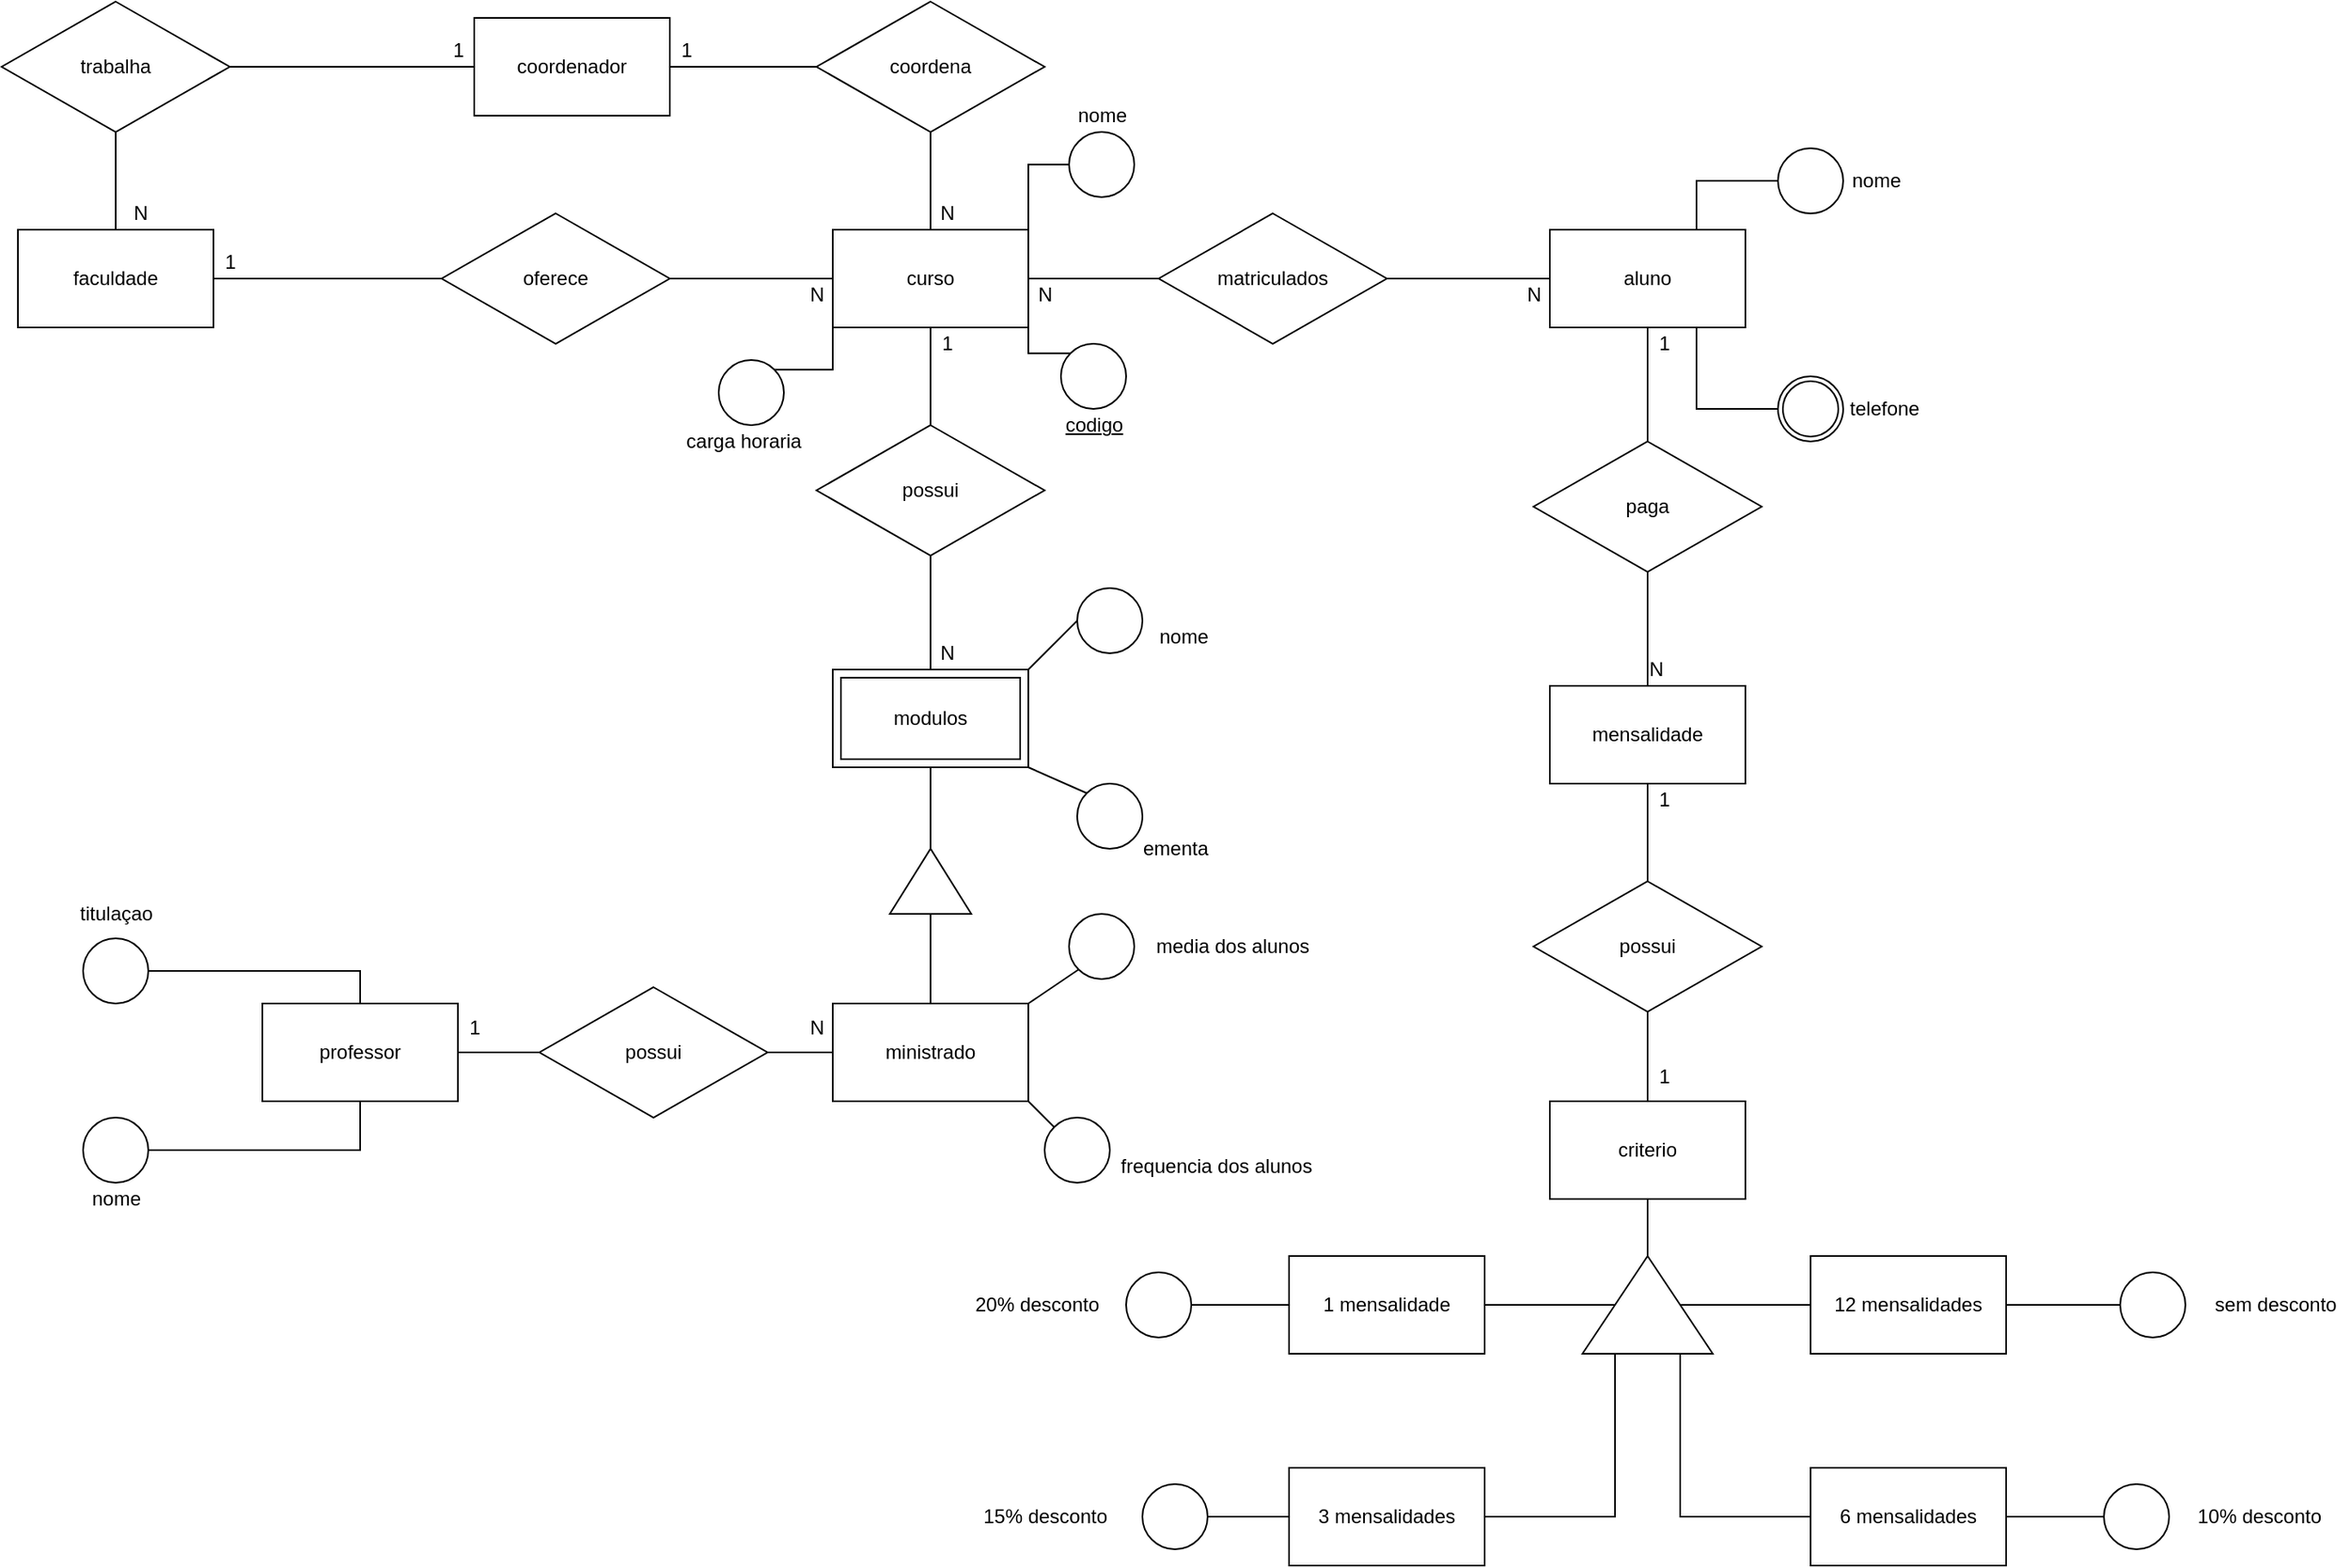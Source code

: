 <mxfile version="15.0.6" type="device"><diagram id="R2lEEEUBdFMjLlhIrx00" name="Page-1"><mxGraphModel dx="1824" dy="637" grid="1" gridSize="10" guides="1" tooltips="1" connect="1" arrows="1" fold="1" page="1" pageScale="1" pageWidth="850" pageHeight="1100" math="0" shadow="0" extFonts="Permanent Marker^https://fonts.googleapis.com/css?family=Permanent+Marker"><root><mxCell id="0"/><mxCell id="1" parent="0"/><mxCell id="W04-YDjvrYhvj0pNLYbB-28" style="edgeStyle=orthogonalEdgeStyle;rounded=0;orthogonalLoop=1;jettySize=auto;html=1;exitX=1;exitY=0.5;exitDx=0;exitDy=0;entryX=0;entryY=0.5;entryDx=0;entryDy=0;endArrow=none;endFill=0;" edge="1" parent="1" source="W04-YDjvrYhvj0pNLYbB-1" target="W04-YDjvrYhvj0pNLYbB-25"><mxGeometry relative="1" as="geometry"/></mxCell><mxCell id="W04-YDjvrYhvj0pNLYbB-1" value="coordenador" style="rounded=0;whiteSpace=wrap;html=1;" vertex="1" parent="1"><mxGeometry x="-120" y="210" width="120" height="60" as="geometry"/></mxCell><mxCell id="W04-YDjvrYhvj0pNLYbB-13" value="mensalidade" style="rounded=0;whiteSpace=wrap;html=1;" vertex="1" parent="1"><mxGeometry x="540" y="620" width="120" height="60" as="geometry"/></mxCell><mxCell id="W04-YDjvrYhvj0pNLYbB-36" style="edgeStyle=orthogonalEdgeStyle;rounded=0;orthogonalLoop=1;jettySize=auto;html=1;exitX=0;exitY=0.5;exitDx=0;exitDy=0;entryX=1;entryY=0.5;entryDx=0;entryDy=0;endArrow=none;endFill=0;" edge="1" parent="1" source="W04-YDjvrYhvj0pNLYbB-14" target="W04-YDjvrYhvj0pNLYbB-27"><mxGeometry relative="1" as="geometry"/></mxCell><mxCell id="W04-YDjvrYhvj0pNLYbB-40" style="edgeStyle=orthogonalEdgeStyle;rounded=0;orthogonalLoop=1;jettySize=auto;html=1;exitX=0.5;exitY=1;exitDx=0;exitDy=0;entryX=0.5;entryY=0;entryDx=0;entryDy=0;endArrow=none;endFill=0;" edge="1" parent="1" source="W04-YDjvrYhvj0pNLYbB-14" target="W04-YDjvrYhvj0pNLYbB-24"><mxGeometry relative="1" as="geometry"/></mxCell><mxCell id="W04-YDjvrYhvj0pNLYbB-14" value="aluno" style="rounded=0;whiteSpace=wrap;html=1;" vertex="1" parent="1"><mxGeometry x="540" y="340" width="120" height="60" as="geometry"/></mxCell><mxCell id="W04-YDjvrYhvj0pNLYbB-148" style="edgeStyle=orthogonalEdgeStyle;rounded=0;orthogonalLoop=1;jettySize=auto;html=1;exitX=1;exitY=0.5;exitDx=0;exitDy=0;entryX=0;entryY=0.5;entryDx=0;entryDy=0;endArrow=none;endFill=0;" edge="1" parent="1" source="W04-YDjvrYhvj0pNLYbB-15" target="W04-YDjvrYhvj0pNLYbB-26"><mxGeometry relative="1" as="geometry"/></mxCell><mxCell id="W04-YDjvrYhvj0pNLYbB-149" style="edgeStyle=orthogonalEdgeStyle;rounded=0;orthogonalLoop=1;jettySize=auto;html=1;exitX=0.5;exitY=0;exitDx=0;exitDy=0;entryX=0.5;entryY=1;entryDx=0;entryDy=0;endArrow=none;endFill=0;" edge="1" parent="1" source="W04-YDjvrYhvj0pNLYbB-15" target="W04-YDjvrYhvj0pNLYbB-147"><mxGeometry relative="1" as="geometry"/></mxCell><mxCell id="W04-YDjvrYhvj0pNLYbB-15" value="faculdade" style="rounded=0;whiteSpace=wrap;html=1;" vertex="1" parent="1"><mxGeometry x="-400" y="340" width="120" height="60" as="geometry"/></mxCell><mxCell id="W04-YDjvrYhvj0pNLYbB-30" style="edgeStyle=orthogonalEdgeStyle;rounded=0;orthogonalLoop=1;jettySize=auto;html=1;exitX=0;exitY=0.5;exitDx=0;exitDy=0;entryX=1;entryY=0.5;entryDx=0;entryDy=0;endArrow=none;endFill=0;" edge="1" parent="1" source="W04-YDjvrYhvj0pNLYbB-16" target="W04-YDjvrYhvj0pNLYbB-26"><mxGeometry relative="1" as="geometry"/></mxCell><mxCell id="W04-YDjvrYhvj0pNLYbB-16" value="curso" style="rounded=0;whiteSpace=wrap;html=1;" vertex="1" parent="1"><mxGeometry x="100" y="340" width="120" height="60" as="geometry"/></mxCell><mxCell id="W04-YDjvrYhvj0pNLYbB-20" value="professor" style="rounded=0;whiteSpace=wrap;html=1;" vertex="1" parent="1"><mxGeometry x="-250" y="815" width="120" height="60" as="geometry"/></mxCell><mxCell id="W04-YDjvrYhvj0pNLYbB-107" style="edgeStyle=orthogonalEdgeStyle;rounded=0;orthogonalLoop=1;jettySize=auto;html=1;exitX=0.5;exitY=0;exitDx=0;exitDy=0;entryX=0.5;entryY=1;entryDx=0;entryDy=0;endArrow=none;endFill=0;" edge="1" parent="1" source="W04-YDjvrYhvj0pNLYbB-21" target="W04-YDjvrYhvj0pNLYbB-16"><mxGeometry relative="1" as="geometry"/></mxCell><mxCell id="W04-YDjvrYhvj0pNLYbB-109" style="edgeStyle=orthogonalEdgeStyle;rounded=0;orthogonalLoop=1;jettySize=auto;html=1;exitX=0.5;exitY=1;exitDx=0;exitDy=0;entryX=0.5;entryY=0;entryDx=0;entryDy=0;endArrow=none;endFill=0;" edge="1" parent="1" source="W04-YDjvrYhvj0pNLYbB-21" target="W04-YDjvrYhvj0pNLYbB-61"><mxGeometry relative="1" as="geometry"/></mxCell><mxCell id="W04-YDjvrYhvj0pNLYbB-21" value="possui" style="rhombus;whiteSpace=wrap;html=1;" vertex="1" parent="1"><mxGeometry x="90" y="460" width="140" height="80" as="geometry"/></mxCell><mxCell id="W04-YDjvrYhvj0pNLYbB-76" style="edgeStyle=orthogonalEdgeStyle;rounded=0;orthogonalLoop=1;jettySize=auto;html=1;exitX=0.5;exitY=0;exitDx=0;exitDy=0;entryX=0.5;entryY=1;entryDx=0;entryDy=0;endArrow=none;endFill=0;" edge="1" parent="1" source="W04-YDjvrYhvj0pNLYbB-23" target="W04-YDjvrYhvj0pNLYbB-13"><mxGeometry relative="1" as="geometry"/></mxCell><mxCell id="W04-YDjvrYhvj0pNLYbB-79" style="edgeStyle=orthogonalEdgeStyle;rounded=0;orthogonalLoop=1;jettySize=auto;html=1;exitX=0.5;exitY=1;exitDx=0;exitDy=0;entryX=0.5;entryY=0;entryDx=0;entryDy=0;endArrow=none;endFill=0;" edge="1" parent="1" source="W04-YDjvrYhvj0pNLYbB-23" target="W04-YDjvrYhvj0pNLYbB-75"><mxGeometry relative="1" as="geometry"/></mxCell><mxCell id="W04-YDjvrYhvj0pNLYbB-23" value="possui" style="rhombus;whiteSpace=wrap;html=1;" vertex="1" parent="1"><mxGeometry x="530" y="740" width="140" height="80" as="geometry"/></mxCell><mxCell id="W04-YDjvrYhvj0pNLYbB-41" style="edgeStyle=orthogonalEdgeStyle;rounded=0;orthogonalLoop=1;jettySize=auto;html=1;exitX=0.5;exitY=1;exitDx=0;exitDy=0;entryX=0.5;entryY=0;entryDx=0;entryDy=0;endArrow=none;endFill=0;" edge="1" parent="1" source="W04-YDjvrYhvj0pNLYbB-24" target="W04-YDjvrYhvj0pNLYbB-13"><mxGeometry relative="1" as="geometry"/></mxCell><mxCell id="W04-YDjvrYhvj0pNLYbB-24" value="paga" style="rhombus;whiteSpace=wrap;html=1;" vertex="1" parent="1"><mxGeometry x="530" y="470" width="140" height="80" as="geometry"/></mxCell><mxCell id="W04-YDjvrYhvj0pNLYbB-29" style="edgeStyle=orthogonalEdgeStyle;rounded=0;orthogonalLoop=1;jettySize=auto;html=1;exitX=0.5;exitY=1;exitDx=0;exitDy=0;entryX=0.5;entryY=0;entryDx=0;entryDy=0;endArrow=none;endFill=0;" edge="1" parent="1" source="W04-YDjvrYhvj0pNLYbB-25" target="W04-YDjvrYhvj0pNLYbB-16"><mxGeometry relative="1" as="geometry"/></mxCell><mxCell id="W04-YDjvrYhvj0pNLYbB-25" value="coordena" style="rhombus;whiteSpace=wrap;html=1;" vertex="1" parent="1"><mxGeometry x="90" y="200" width="140" height="80" as="geometry"/></mxCell><mxCell id="W04-YDjvrYhvj0pNLYbB-26" value="oferece" style="rhombus;whiteSpace=wrap;html=1;" vertex="1" parent="1"><mxGeometry x="-140" y="330" width="140" height="80" as="geometry"/></mxCell><mxCell id="W04-YDjvrYhvj0pNLYbB-37" style="edgeStyle=orthogonalEdgeStyle;rounded=0;orthogonalLoop=1;jettySize=auto;html=1;exitX=0;exitY=0.5;exitDx=0;exitDy=0;entryX=1;entryY=0.5;entryDx=0;entryDy=0;endArrow=none;endFill=0;" edge="1" parent="1" source="W04-YDjvrYhvj0pNLYbB-27" target="W04-YDjvrYhvj0pNLYbB-16"><mxGeometry relative="1" as="geometry"/></mxCell><mxCell id="W04-YDjvrYhvj0pNLYbB-27" value="matriculados" style="rhombus;whiteSpace=wrap;html=1;" vertex="1" parent="1"><mxGeometry x="300" y="330" width="140" height="80" as="geometry"/></mxCell><mxCell id="W04-YDjvrYhvj0pNLYbB-32" value="1" style="text;html=1;align=center;verticalAlign=middle;resizable=0;points=[];autosize=1;strokeColor=none;fillColor=none;" vertex="1" parent="1"><mxGeometry y="220" width="20" height="20" as="geometry"/></mxCell><mxCell id="W04-YDjvrYhvj0pNLYbB-33" value="N" style="text;html=1;align=center;verticalAlign=middle;resizable=0;points=[];autosize=1;strokeColor=none;fillColor=none;" vertex="1" parent="1"><mxGeometry x="160" y="320" width="20" height="20" as="geometry"/></mxCell><mxCell id="W04-YDjvrYhvj0pNLYbB-35" value="N" style="text;html=1;align=center;verticalAlign=middle;resizable=0;points=[];autosize=1;strokeColor=none;fillColor=none;" vertex="1" parent="1"><mxGeometry x="80" y="370" width="20" height="20" as="geometry"/></mxCell><mxCell id="W04-YDjvrYhvj0pNLYbB-38" value="N" style="text;html=1;align=center;verticalAlign=middle;resizable=0;points=[];autosize=1;strokeColor=none;fillColor=none;" vertex="1" parent="1"><mxGeometry x="520" y="370" width="20" height="20" as="geometry"/></mxCell><mxCell id="W04-YDjvrYhvj0pNLYbB-39" value="N" style="text;html=1;align=center;verticalAlign=middle;resizable=0;points=[];autosize=1;strokeColor=none;fillColor=none;" vertex="1" parent="1"><mxGeometry x="220" y="370" width="20" height="20" as="geometry"/></mxCell><mxCell id="W04-YDjvrYhvj0pNLYbB-57" value="1" style="text;html=1;align=center;verticalAlign=middle;resizable=0;points=[];autosize=1;strokeColor=none;fillColor=none;" vertex="1" parent="1"><mxGeometry x="600" y="400" width="20" height="20" as="geometry"/></mxCell><mxCell id="W04-YDjvrYhvj0pNLYbB-58" value="N" style="text;html=1;align=center;verticalAlign=middle;resizable=0;points=[];autosize=1;strokeColor=none;fillColor=none;" vertex="1" parent="1"><mxGeometry x="595" y="600" width="20" height="20" as="geometry"/></mxCell><mxCell id="W04-YDjvrYhvj0pNLYbB-61" value="modulos" style="shape=ext;margin=3;double=1;whiteSpace=wrap;html=1;align=center;" vertex="1" parent="1"><mxGeometry x="100" y="610" width="120" height="60" as="geometry"/></mxCell><mxCell id="W04-YDjvrYhvj0pNLYbB-71" style="edgeStyle=orthogonalEdgeStyle;rounded=0;orthogonalLoop=1;jettySize=auto;html=1;exitX=0;exitY=0;exitDx=0;exitDy=0;entryX=1;entryY=1;entryDx=0;entryDy=0;endArrow=none;endFill=0;" edge="1" parent="1" source="W04-YDjvrYhvj0pNLYbB-67" target="W04-YDjvrYhvj0pNLYbB-16"><mxGeometry relative="1" as="geometry"/></mxCell><mxCell id="W04-YDjvrYhvj0pNLYbB-67" value="" style="ellipse;whiteSpace=wrap;html=1;align=center;" vertex="1" parent="1"><mxGeometry x="240" y="410" width="40" height="40" as="geometry"/></mxCell><mxCell id="W04-YDjvrYhvj0pNLYbB-68" value="&lt;u&gt;codigo&lt;/u&gt;" style="text;html=1;align=center;verticalAlign=middle;resizable=0;points=[];autosize=1;strokeColor=none;fillColor=none;" vertex="1" parent="1"><mxGeometry x="235" y="450" width="50" height="20" as="geometry"/></mxCell><mxCell id="W04-YDjvrYhvj0pNLYbB-74" style="edgeStyle=orthogonalEdgeStyle;rounded=0;orthogonalLoop=1;jettySize=auto;html=1;exitX=0;exitY=0.5;exitDx=0;exitDy=0;entryX=1;entryY=0;entryDx=0;entryDy=0;endArrow=none;endFill=0;" edge="1" parent="1" source="W04-YDjvrYhvj0pNLYbB-72" target="W04-YDjvrYhvj0pNLYbB-16"><mxGeometry relative="1" as="geometry"/></mxCell><mxCell id="W04-YDjvrYhvj0pNLYbB-72" value="" style="ellipse;whiteSpace=wrap;html=1;align=center;" vertex="1" parent="1"><mxGeometry x="245" y="280" width="40" height="40" as="geometry"/></mxCell><mxCell id="W04-YDjvrYhvj0pNLYbB-81" style="edgeStyle=orthogonalEdgeStyle;rounded=0;orthogonalLoop=1;jettySize=auto;html=1;exitX=0.5;exitY=1;exitDx=0;exitDy=0;entryX=1;entryY=0.5;entryDx=0;entryDy=0;endArrow=none;endFill=0;" edge="1" parent="1" source="W04-YDjvrYhvj0pNLYbB-75" target="W04-YDjvrYhvj0pNLYbB-80"><mxGeometry relative="1" as="geometry"/></mxCell><mxCell id="W04-YDjvrYhvj0pNLYbB-75" value="criterio&lt;br&gt;" style="rounded=0;whiteSpace=wrap;html=1;" vertex="1" parent="1"><mxGeometry x="540" y="875" width="120" height="60" as="geometry"/></mxCell><mxCell id="W04-YDjvrYhvj0pNLYbB-77" value="1" style="text;html=1;align=center;verticalAlign=middle;resizable=0;points=[];autosize=1;strokeColor=none;fillColor=none;" vertex="1" parent="1"><mxGeometry x="600" y="680" width="20" height="20" as="geometry"/></mxCell><mxCell id="W04-YDjvrYhvj0pNLYbB-78" value="1" style="text;html=1;align=center;verticalAlign=middle;resizable=0;points=[];autosize=1;strokeColor=none;fillColor=none;" vertex="1" parent="1"><mxGeometry x="600" y="850" width="20" height="20" as="geometry"/></mxCell><mxCell id="W04-YDjvrYhvj0pNLYbB-86" style="edgeStyle=orthogonalEdgeStyle;rounded=0;orthogonalLoop=1;jettySize=auto;html=1;exitX=0.5;exitY=1;exitDx=0;exitDy=0;entryX=0;entryY=0.5;entryDx=0;entryDy=0;endArrow=none;endFill=0;" edge="1" parent="1" source="W04-YDjvrYhvj0pNLYbB-80" target="W04-YDjvrYhvj0pNLYbB-85"><mxGeometry relative="1" as="geometry"/></mxCell><mxCell id="W04-YDjvrYhvj0pNLYbB-87" style="edgeStyle=orthogonalEdgeStyle;rounded=0;orthogonalLoop=1;jettySize=auto;html=1;exitX=0;exitY=0.75;exitDx=0;exitDy=0;entryX=0;entryY=0.5;entryDx=0;entryDy=0;endArrow=none;endFill=0;" edge="1" parent="1" source="W04-YDjvrYhvj0pNLYbB-80" target="W04-YDjvrYhvj0pNLYbB-84"><mxGeometry relative="1" as="geometry"/></mxCell><mxCell id="W04-YDjvrYhvj0pNLYbB-88" style="edgeStyle=orthogonalEdgeStyle;rounded=0;orthogonalLoop=1;jettySize=auto;html=1;exitX=0;exitY=0.25;exitDx=0;exitDy=0;entryX=1;entryY=0.5;entryDx=0;entryDy=0;endArrow=none;endFill=0;" edge="1" parent="1" source="W04-YDjvrYhvj0pNLYbB-80" target="W04-YDjvrYhvj0pNLYbB-83"><mxGeometry relative="1" as="geometry"/></mxCell><mxCell id="W04-YDjvrYhvj0pNLYbB-89" style="edgeStyle=orthogonalEdgeStyle;rounded=0;orthogonalLoop=1;jettySize=auto;html=1;exitX=0.5;exitY=0;exitDx=0;exitDy=0;entryX=1;entryY=0.5;entryDx=0;entryDy=0;endArrow=none;endFill=0;" edge="1" parent="1" source="W04-YDjvrYhvj0pNLYbB-80" target="W04-YDjvrYhvj0pNLYbB-82"><mxGeometry relative="1" as="geometry"/></mxCell><mxCell id="W04-YDjvrYhvj0pNLYbB-80" value="" style="triangle;whiteSpace=wrap;html=1;direction=north;" vertex="1" parent="1"><mxGeometry x="560" y="970" width="80" height="60" as="geometry"/></mxCell><mxCell id="W04-YDjvrYhvj0pNLYbB-97" value="" style="edgeStyle=orthogonalEdgeStyle;rounded=0;orthogonalLoop=1;jettySize=auto;html=1;endArrow=none;endFill=0;" edge="1" parent="1" source="W04-YDjvrYhvj0pNLYbB-82" target="W04-YDjvrYhvj0pNLYbB-93"><mxGeometry relative="1" as="geometry"/></mxCell><mxCell id="W04-YDjvrYhvj0pNLYbB-82" value="1 mensalidade" style="rounded=0;whiteSpace=wrap;html=1;" vertex="1" parent="1"><mxGeometry x="380" y="970" width="120" height="60" as="geometry"/></mxCell><mxCell id="W04-YDjvrYhvj0pNLYbB-96" value="" style="edgeStyle=orthogonalEdgeStyle;rounded=0;orthogonalLoop=1;jettySize=auto;html=1;endArrow=none;endFill=0;" edge="1" parent="1" source="W04-YDjvrYhvj0pNLYbB-83" target="W04-YDjvrYhvj0pNLYbB-91"><mxGeometry relative="1" as="geometry"/></mxCell><mxCell id="W04-YDjvrYhvj0pNLYbB-83" value="3 mensalidades" style="rounded=0;whiteSpace=wrap;html=1;" vertex="1" parent="1"><mxGeometry x="380" y="1100" width="120" height="60" as="geometry"/></mxCell><mxCell id="W04-YDjvrYhvj0pNLYbB-95" value="" style="edgeStyle=orthogonalEdgeStyle;rounded=0;orthogonalLoop=1;jettySize=auto;html=1;endArrow=none;endFill=0;" edge="1" parent="1" source="W04-YDjvrYhvj0pNLYbB-84" target="W04-YDjvrYhvj0pNLYbB-90"><mxGeometry relative="1" as="geometry"/></mxCell><mxCell id="W04-YDjvrYhvj0pNLYbB-84" value="6 mensalidades" style="rounded=0;whiteSpace=wrap;html=1;" vertex="1" parent="1"><mxGeometry x="700" y="1100" width="120" height="60" as="geometry"/></mxCell><mxCell id="W04-YDjvrYhvj0pNLYbB-94" style="edgeStyle=orthogonalEdgeStyle;rounded=0;orthogonalLoop=1;jettySize=auto;html=1;exitX=1;exitY=0.5;exitDx=0;exitDy=0;entryX=0;entryY=0.5;entryDx=0;entryDy=0;endArrow=none;endFill=0;" edge="1" parent="1" source="W04-YDjvrYhvj0pNLYbB-85" target="W04-YDjvrYhvj0pNLYbB-92"><mxGeometry relative="1" as="geometry"/></mxCell><mxCell id="W04-YDjvrYhvj0pNLYbB-85" value="12 mensalidades" style="rounded=0;whiteSpace=wrap;html=1;" vertex="1" parent="1"><mxGeometry x="700" y="970" width="120" height="60" as="geometry"/></mxCell><mxCell id="W04-YDjvrYhvj0pNLYbB-90" value="" style="ellipse;whiteSpace=wrap;html=1;align=center;" vertex="1" parent="1"><mxGeometry x="880" y="1110" width="40" height="40" as="geometry"/></mxCell><mxCell id="W04-YDjvrYhvj0pNLYbB-91" value="" style="ellipse;whiteSpace=wrap;html=1;align=center;" vertex="1" parent="1"><mxGeometry x="290" y="1110" width="40" height="40" as="geometry"/></mxCell><mxCell id="W04-YDjvrYhvj0pNLYbB-92" value="" style="ellipse;whiteSpace=wrap;html=1;align=center;" vertex="1" parent="1"><mxGeometry x="890" y="980" width="40" height="40" as="geometry"/></mxCell><mxCell id="W04-YDjvrYhvj0pNLYbB-93" value="" style="ellipse;whiteSpace=wrap;html=1;align=center;" vertex="1" parent="1"><mxGeometry x="280" y="980" width="40" height="40" as="geometry"/></mxCell><mxCell id="W04-YDjvrYhvj0pNLYbB-98" value="20% desconto&lt;br&gt;" style="text;html=1;align=center;verticalAlign=middle;resizable=0;points=[];autosize=1;strokeColor=none;fillColor=none;" vertex="1" parent="1"><mxGeometry x="180" y="990" width="90" height="20" as="geometry"/></mxCell><mxCell id="W04-YDjvrYhvj0pNLYbB-99" value="15% desconto&lt;br&gt;" style="text;html=1;align=center;verticalAlign=middle;resizable=0;points=[];autosize=1;strokeColor=none;fillColor=none;" vertex="1" parent="1"><mxGeometry x="185" y="1120" width="90" height="20" as="geometry"/></mxCell><mxCell id="W04-YDjvrYhvj0pNLYbB-100" value="10% desconto" style="text;html=1;align=center;verticalAlign=middle;resizable=0;points=[];autosize=1;strokeColor=none;fillColor=none;" vertex="1" parent="1"><mxGeometry x="930" y="1120" width="90" height="20" as="geometry"/></mxCell><mxCell id="W04-YDjvrYhvj0pNLYbB-101" value="sem desconto" style="text;html=1;align=center;verticalAlign=middle;resizable=0;points=[];autosize=1;strokeColor=none;fillColor=none;" vertex="1" parent="1"><mxGeometry x="940" y="990" width="90" height="20" as="geometry"/></mxCell><mxCell id="W04-YDjvrYhvj0pNLYbB-102" value="nome" style="text;html=1;align=center;verticalAlign=middle;resizable=0;points=[];autosize=1;strokeColor=none;fillColor=none;" vertex="1" parent="1"><mxGeometry x="240" y="260" width="50" height="20" as="geometry"/></mxCell><mxCell id="W04-YDjvrYhvj0pNLYbB-103" value="carga horaria" style="text;html=1;align=center;verticalAlign=middle;resizable=0;points=[];autosize=1;strokeColor=none;fillColor=none;" vertex="1" parent="1"><mxGeometry y="460" width="90" height="20" as="geometry"/></mxCell><mxCell id="W04-YDjvrYhvj0pNLYbB-106" style="edgeStyle=orthogonalEdgeStyle;rounded=0;orthogonalLoop=1;jettySize=auto;html=1;exitX=1;exitY=0;exitDx=0;exitDy=0;entryX=0;entryY=1;entryDx=0;entryDy=0;endArrow=none;endFill=0;" edge="1" parent="1" source="W04-YDjvrYhvj0pNLYbB-104" target="W04-YDjvrYhvj0pNLYbB-16"><mxGeometry relative="1" as="geometry"/></mxCell><mxCell id="W04-YDjvrYhvj0pNLYbB-104" value="" style="ellipse;whiteSpace=wrap;html=1;align=center;" vertex="1" parent="1"><mxGeometry x="30" y="420" width="40" height="40" as="geometry"/></mxCell><mxCell id="W04-YDjvrYhvj0pNLYbB-108" value="1" style="text;html=1;align=center;verticalAlign=middle;resizable=0;points=[];autosize=1;strokeColor=none;fillColor=none;" vertex="1" parent="1"><mxGeometry x="160" y="400" width="20" height="20" as="geometry"/></mxCell><mxCell id="W04-YDjvrYhvj0pNLYbB-110" value="N" style="text;html=1;align=center;verticalAlign=middle;resizable=0;points=[];autosize=1;strokeColor=none;fillColor=none;" vertex="1" parent="1"><mxGeometry x="160" y="590" width="20" height="20" as="geometry"/></mxCell><mxCell id="W04-YDjvrYhvj0pNLYbB-113" style="edgeStyle=orthogonalEdgeStyle;rounded=0;orthogonalLoop=1;jettySize=auto;html=1;exitX=1;exitY=0.5;exitDx=0;exitDy=0;entryX=0.5;entryY=1;entryDx=0;entryDy=0;endArrow=none;endFill=0;" edge="1" parent="1" source="W04-YDjvrYhvj0pNLYbB-111" target="W04-YDjvrYhvj0pNLYbB-61"><mxGeometry relative="1" as="geometry"/></mxCell><mxCell id="W04-YDjvrYhvj0pNLYbB-114" style="edgeStyle=orthogonalEdgeStyle;rounded=0;orthogonalLoop=1;jettySize=auto;html=1;exitX=0;exitY=0.5;exitDx=0;exitDy=0;entryX=0.5;entryY=0;entryDx=0;entryDy=0;endArrow=none;endFill=0;" edge="1" parent="1" source="W04-YDjvrYhvj0pNLYbB-111" target="W04-YDjvrYhvj0pNLYbB-112"><mxGeometry relative="1" as="geometry"/></mxCell><mxCell id="W04-YDjvrYhvj0pNLYbB-111" value="" style="triangle;whiteSpace=wrap;html=1;direction=north;" vertex="1" parent="1"><mxGeometry x="135" y="720" width="50" height="40" as="geometry"/></mxCell><mxCell id="W04-YDjvrYhvj0pNLYbB-112" value="ministrado" style="rounded=0;whiteSpace=wrap;html=1;" vertex="1" parent="1"><mxGeometry x="100" y="815" width="120" height="60" as="geometry"/></mxCell><mxCell id="W04-YDjvrYhvj0pNLYbB-117" style="rounded=0;orthogonalLoop=1;jettySize=auto;html=1;exitX=0;exitY=1;exitDx=0;exitDy=0;entryX=1;entryY=0;entryDx=0;entryDy=0;endArrow=none;endFill=0;" edge="1" parent="1" source="W04-YDjvrYhvj0pNLYbB-115" target="W04-YDjvrYhvj0pNLYbB-112"><mxGeometry relative="1" as="geometry"/></mxCell><mxCell id="W04-YDjvrYhvj0pNLYbB-115" value="" style="ellipse;whiteSpace=wrap;html=1;align=center;" vertex="1" parent="1"><mxGeometry x="245" y="760" width="40" height="40" as="geometry"/></mxCell><mxCell id="W04-YDjvrYhvj0pNLYbB-118" value="media dos alunos" style="text;html=1;align=center;verticalAlign=middle;resizable=0;points=[];autosize=1;strokeColor=none;fillColor=none;" vertex="1" parent="1"><mxGeometry x="290" y="770" width="110" height="20" as="geometry"/></mxCell><mxCell id="W04-YDjvrYhvj0pNLYbB-120" style="edgeStyle=none;rounded=0;orthogonalLoop=1;jettySize=auto;html=1;exitX=0;exitY=0;exitDx=0;exitDy=0;entryX=1;entryY=1;entryDx=0;entryDy=0;endArrow=none;endFill=0;" edge="1" parent="1" source="W04-YDjvrYhvj0pNLYbB-119" target="W04-YDjvrYhvj0pNLYbB-112"><mxGeometry relative="1" as="geometry"/></mxCell><mxCell id="W04-YDjvrYhvj0pNLYbB-119" value="" style="ellipse;whiteSpace=wrap;html=1;align=center;" vertex="1" parent="1"><mxGeometry x="230" y="885" width="40" height="40" as="geometry"/></mxCell><mxCell id="W04-YDjvrYhvj0pNLYbB-121" value="frequencia dos alunos" style="text;html=1;align=center;verticalAlign=middle;resizable=0;points=[];autosize=1;strokeColor=none;fillColor=none;" vertex="1" parent="1"><mxGeometry x="270" y="905" width="130" height="20" as="geometry"/></mxCell><mxCell id="W04-YDjvrYhvj0pNLYbB-123" value="1" style="text;html=1;align=center;verticalAlign=middle;resizable=0;points=[];autosize=1;strokeColor=none;fillColor=none;" vertex="1" parent="1"><mxGeometry x="-130" y="820" width="20" height="20" as="geometry"/></mxCell><mxCell id="W04-YDjvrYhvj0pNLYbB-124" value="N" style="text;html=1;align=center;verticalAlign=middle;resizable=0;points=[];autosize=1;strokeColor=none;fillColor=none;" vertex="1" parent="1"><mxGeometry x="80" y="820" width="20" height="20" as="geometry"/></mxCell><mxCell id="W04-YDjvrYhvj0pNLYbB-126" style="edgeStyle=none;rounded=0;orthogonalLoop=1;jettySize=auto;html=1;exitX=1;exitY=0.5;exitDx=0;exitDy=0;entryX=0;entryY=0.5;entryDx=0;entryDy=0;endArrow=none;endFill=0;" edge="1" parent="1" source="W04-YDjvrYhvj0pNLYbB-125" target="W04-YDjvrYhvj0pNLYbB-112"><mxGeometry relative="1" as="geometry"/></mxCell><mxCell id="W04-YDjvrYhvj0pNLYbB-127" style="edgeStyle=none;rounded=0;orthogonalLoop=1;jettySize=auto;html=1;exitX=0;exitY=0.5;exitDx=0;exitDy=0;entryX=1;entryY=0.5;entryDx=0;entryDy=0;endArrow=none;endFill=0;" edge="1" parent="1" source="W04-YDjvrYhvj0pNLYbB-125" target="W04-YDjvrYhvj0pNLYbB-20"><mxGeometry relative="1" as="geometry"/></mxCell><mxCell id="W04-YDjvrYhvj0pNLYbB-125" value="possui" style="rhombus;whiteSpace=wrap;html=1;" vertex="1" parent="1"><mxGeometry x="-80" y="805" width="140" height="80" as="geometry"/></mxCell><mxCell id="W04-YDjvrYhvj0pNLYbB-129" style="edgeStyle=none;rounded=0;orthogonalLoop=1;jettySize=auto;html=1;exitX=0;exitY=0.5;exitDx=0;exitDy=0;entryX=1;entryY=0;entryDx=0;entryDy=0;endArrow=none;endFill=0;" edge="1" parent="1" source="W04-YDjvrYhvj0pNLYbB-128" target="W04-YDjvrYhvj0pNLYbB-61"><mxGeometry relative="1" as="geometry"/></mxCell><mxCell id="W04-YDjvrYhvj0pNLYbB-128" value="" style="ellipse;whiteSpace=wrap;html=1;align=center;" vertex="1" parent="1"><mxGeometry x="250" y="560" width="40" height="40" as="geometry"/></mxCell><mxCell id="W04-YDjvrYhvj0pNLYbB-130" value="nome" style="text;html=1;align=center;verticalAlign=middle;resizable=0;points=[];autosize=1;strokeColor=none;fillColor=none;" vertex="1" parent="1"><mxGeometry x="290" y="580" width="50" height="20" as="geometry"/></mxCell><mxCell id="W04-YDjvrYhvj0pNLYbB-132" style="edgeStyle=none;rounded=0;orthogonalLoop=1;jettySize=auto;html=1;exitX=0;exitY=0;exitDx=0;exitDy=0;entryX=1;entryY=1;entryDx=0;entryDy=0;endArrow=none;endFill=0;" edge="1" parent="1" source="W04-YDjvrYhvj0pNLYbB-131" target="W04-YDjvrYhvj0pNLYbB-61"><mxGeometry relative="1" as="geometry"/></mxCell><mxCell id="W04-YDjvrYhvj0pNLYbB-131" value="" style="ellipse;whiteSpace=wrap;html=1;align=center;" vertex="1" parent="1"><mxGeometry x="250" y="680" width="40" height="40" as="geometry"/></mxCell><mxCell id="W04-YDjvrYhvj0pNLYbB-136" value="ementa" style="text;html=1;align=center;verticalAlign=middle;resizable=0;points=[];autosize=1;strokeColor=none;fillColor=none;" vertex="1" parent="1"><mxGeometry x="280" y="710" width="60" height="20" as="geometry"/></mxCell><mxCell id="W04-YDjvrYhvj0pNLYbB-144" style="edgeStyle=orthogonalEdgeStyle;rounded=0;orthogonalLoop=1;jettySize=auto;html=1;exitX=1;exitY=0.5;exitDx=0;exitDy=0;entryX=0.5;entryY=1;entryDx=0;entryDy=0;endArrow=none;endFill=0;" edge="1" parent="1" source="W04-YDjvrYhvj0pNLYbB-141" target="W04-YDjvrYhvj0pNLYbB-20"><mxGeometry relative="1" as="geometry"/></mxCell><mxCell id="W04-YDjvrYhvj0pNLYbB-141" value="" style="ellipse;whiteSpace=wrap;html=1;align=center;" vertex="1" parent="1"><mxGeometry x="-360" y="885" width="40" height="40" as="geometry"/></mxCell><mxCell id="W04-YDjvrYhvj0pNLYbB-143" style="edgeStyle=orthogonalEdgeStyle;rounded=0;orthogonalLoop=1;jettySize=auto;html=1;exitX=1;exitY=0.5;exitDx=0;exitDy=0;entryX=0.5;entryY=0;entryDx=0;entryDy=0;endArrow=none;endFill=0;" edge="1" parent="1" source="W04-YDjvrYhvj0pNLYbB-142" target="W04-YDjvrYhvj0pNLYbB-20"><mxGeometry relative="1" as="geometry"/></mxCell><mxCell id="W04-YDjvrYhvj0pNLYbB-142" value="" style="ellipse;whiteSpace=wrap;html=1;align=center;" vertex="1" parent="1"><mxGeometry x="-360" y="775" width="40" height="40" as="geometry"/></mxCell><mxCell id="W04-YDjvrYhvj0pNLYbB-145" value="nome" style="text;html=1;align=center;verticalAlign=middle;resizable=0;points=[];autosize=1;strokeColor=none;fillColor=none;" vertex="1" parent="1"><mxGeometry x="-365" y="925" width="50" height="20" as="geometry"/></mxCell><mxCell id="W04-YDjvrYhvj0pNLYbB-146" value="titulaçao" style="text;html=1;align=center;verticalAlign=middle;resizable=0;points=[];autosize=1;strokeColor=none;fillColor=none;" vertex="1" parent="1"><mxGeometry x="-370" y="750" width="60" height="20" as="geometry"/></mxCell><mxCell id="W04-YDjvrYhvj0pNLYbB-151" style="edgeStyle=orthogonalEdgeStyle;rounded=0;orthogonalLoop=1;jettySize=auto;html=1;exitX=1;exitY=0.5;exitDx=0;exitDy=0;endArrow=none;endFill=0;" edge="1" parent="1" source="W04-YDjvrYhvj0pNLYbB-147" target="W04-YDjvrYhvj0pNLYbB-1"><mxGeometry relative="1" as="geometry"/></mxCell><mxCell id="W04-YDjvrYhvj0pNLYbB-147" value="trabalha" style="rhombus;whiteSpace=wrap;html=1;" vertex="1" parent="1"><mxGeometry x="-410" y="200" width="140" height="80" as="geometry"/></mxCell><mxCell id="W04-YDjvrYhvj0pNLYbB-152" value="1" style="text;html=1;align=center;verticalAlign=middle;resizable=0;points=[];autosize=1;strokeColor=none;fillColor=none;" vertex="1" parent="1"><mxGeometry x="-280" y="350" width="20" height="20" as="geometry"/></mxCell><mxCell id="W04-YDjvrYhvj0pNLYbB-153" value="1" style="text;html=1;align=center;verticalAlign=middle;resizable=0;points=[];autosize=1;strokeColor=none;fillColor=none;" vertex="1" parent="1"><mxGeometry x="-140" y="220" width="20" height="20" as="geometry"/></mxCell><mxCell id="W04-YDjvrYhvj0pNLYbB-154" value="N" style="text;html=1;align=center;verticalAlign=middle;resizable=0;points=[];autosize=1;strokeColor=none;fillColor=none;" vertex="1" parent="1"><mxGeometry x="-335" y="320" width="20" height="20" as="geometry"/></mxCell><mxCell id="W04-YDjvrYhvj0pNLYbB-156" style="edgeStyle=orthogonalEdgeStyle;rounded=0;orthogonalLoop=1;jettySize=auto;html=1;exitX=0;exitY=0.5;exitDx=0;exitDy=0;entryX=0.75;entryY=0;entryDx=0;entryDy=0;endArrow=none;endFill=0;" edge="1" parent="1" source="W04-YDjvrYhvj0pNLYbB-155" target="W04-YDjvrYhvj0pNLYbB-14"><mxGeometry relative="1" as="geometry"/></mxCell><mxCell id="W04-YDjvrYhvj0pNLYbB-155" value="" style="ellipse;whiteSpace=wrap;html=1;align=center;" vertex="1" parent="1"><mxGeometry x="680" y="290" width="40" height="40" as="geometry"/></mxCell><mxCell id="W04-YDjvrYhvj0pNLYbB-157" value="nome&lt;br&gt;" style="text;html=1;align=center;verticalAlign=middle;resizable=0;points=[];autosize=1;strokeColor=none;fillColor=none;" vertex="1" parent="1"><mxGeometry x="715" y="300" width="50" height="20" as="geometry"/></mxCell><mxCell id="W04-YDjvrYhvj0pNLYbB-160" value="telefone" style="text;html=1;align=center;verticalAlign=middle;resizable=0;points=[];autosize=1;strokeColor=none;fillColor=none;" vertex="1" parent="1"><mxGeometry x="715" y="440" width="60" height="20" as="geometry"/></mxCell><mxCell id="W04-YDjvrYhvj0pNLYbB-162" style="edgeStyle=orthogonalEdgeStyle;rounded=0;orthogonalLoop=1;jettySize=auto;html=1;exitX=0;exitY=0.5;exitDx=0;exitDy=0;entryX=0.75;entryY=1;entryDx=0;entryDy=0;endArrow=none;endFill=0;" edge="1" parent="1" source="W04-YDjvrYhvj0pNLYbB-161" target="W04-YDjvrYhvj0pNLYbB-14"><mxGeometry relative="1" as="geometry"/></mxCell><mxCell id="W04-YDjvrYhvj0pNLYbB-161" value="" style="ellipse;shape=doubleEllipse;margin=3;whiteSpace=wrap;html=1;align=center;" vertex="1" parent="1"><mxGeometry x="680" y="430" width="40" height="40" as="geometry"/></mxCell></root></mxGraphModel></diagram></mxfile>